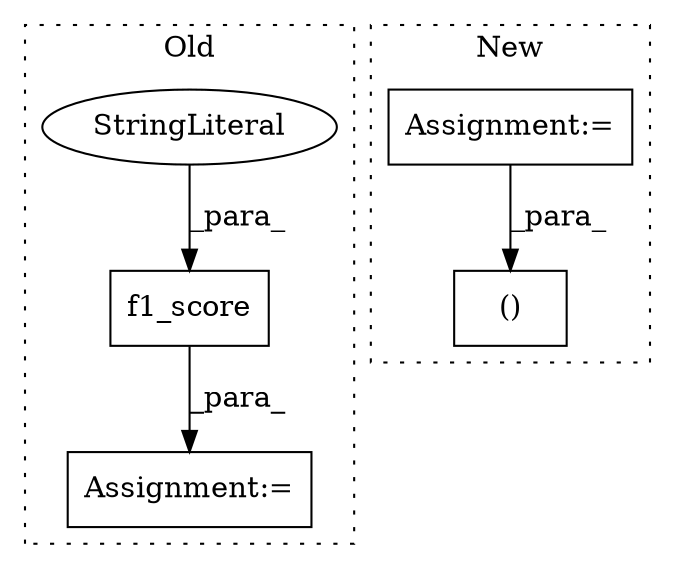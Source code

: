 digraph G {
subgraph cluster0 {
1 [label="f1_score" a="32" s="2792,2820" l="9,1" shape="box"];
3 [label="Assignment:=" a="7" s="2843" l="2" shape="box"];
4 [label="StringLiteral" a="45" s="2813" l="7" shape="ellipse"];
label = "Old";
style="dotted";
}
subgraph cluster1 {
2 [label="()" a="106" s="2840" l="46" shape="box"];
5 [label="Assignment:=" a="7" s="2432" l="5" shape="box"];
label = "New";
style="dotted";
}
1 -> 3 [label="_para_"];
4 -> 1 [label="_para_"];
5 -> 2 [label="_para_"];
}